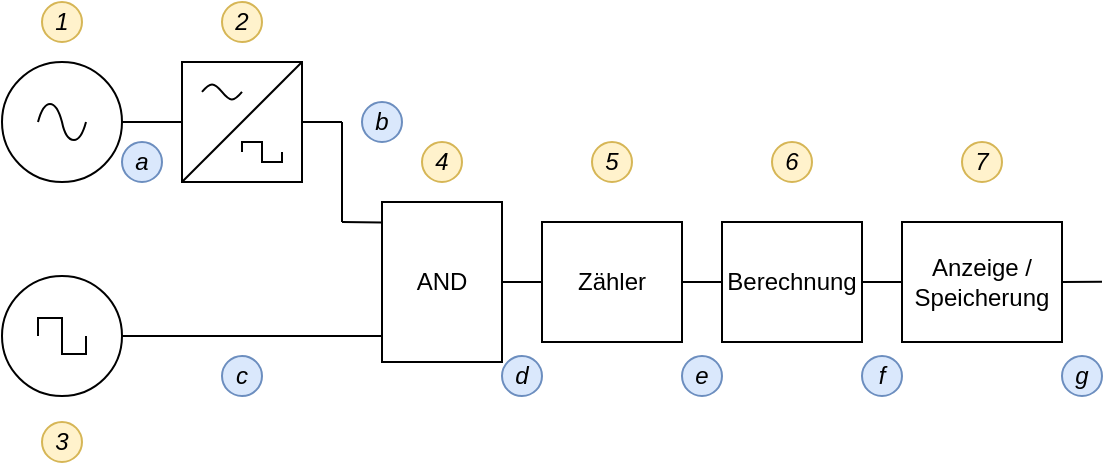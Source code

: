<mxfile version="20.4.0" type="device"><diagram id="jgb5gFXbiu7Pa227H2mF" name="Page-1"><mxGraphModel dx="539" dy="527" grid="1" gridSize="10" guides="1" tooltips="1" connect="1" arrows="1" fold="1" page="1" pageScale="1" pageWidth="583" pageHeight="413" math="0" shadow="0"><root><mxCell id="0"/><mxCell id="1" parent="0"/><mxCell id="YXAP4WkfTe88FFRrrOZD-14" style="edgeStyle=none;rounded=0;orthogonalLoop=1;jettySize=auto;html=1;exitX=1;exitY=0.5;exitDx=0;exitDy=0;endArrow=none;endFill=0;" edge="1" parent="1" source="YXAP4WkfTe88FFRrrOZD-5"><mxGeometry relative="1" as="geometry"><mxPoint x="190" y="100" as="targetPoint"/></mxGeometry></mxCell><mxCell id="YXAP4WkfTe88FFRrrOZD-5" value="" style="rounded=0;whiteSpace=wrap;html=1;fillColor=none;" vertex="1" parent="1"><mxGeometry x="110" y="70" width="60" height="60" as="geometry"/></mxCell><mxCell id="YXAP4WkfTe88FFRrrOZD-1" value="" style="pointerEvents=1;verticalLabelPosition=bottom;shadow=0;dashed=0;align=center;html=1;verticalAlign=top;shape=mxgraph.electrical.waveforms.square_wave;" vertex="1" parent="1"><mxGeometry x="140" y="110" width="20" height="10" as="geometry"/></mxCell><mxCell id="YXAP4WkfTe88FFRrrOZD-2" value="" style="pointerEvents=1;verticalLabelPosition=bottom;shadow=0;dashed=0;align=center;html=1;verticalAlign=top;shape=mxgraph.electrical.waveforms.sine_wave;" vertex="1" parent="1"><mxGeometry x="120" y="80" width="20" height="10" as="geometry"/></mxCell><mxCell id="YXAP4WkfTe88FFRrrOZD-3" value="" style="endArrow=none;html=1;rounded=0;entryX=1;entryY=0;entryDx=0;entryDy=0;exitX=0;exitY=1;exitDx=0;exitDy=0;" edge="1" parent="1" source="YXAP4WkfTe88FFRrrOZD-5" target="YXAP4WkfTe88FFRrrOZD-5"><mxGeometry width="50" height="50" relative="1" as="geometry"><mxPoint x="120" y="120" as="sourcePoint"/><mxPoint x="160" y="80" as="targetPoint"/></mxGeometry></mxCell><mxCell id="YXAP4WkfTe88FFRrrOZD-20" style="edgeStyle=none;rounded=0;orthogonalLoop=1;jettySize=auto;html=1;exitX=1;exitY=0.5;exitDx=0;exitDy=0;exitPerimeter=0;entryX=0;entryY=0.5;entryDx=0;entryDy=0;endArrow=none;endFill=0;" edge="1" parent="1" source="YXAP4WkfTe88FFRrrOZD-8" target="YXAP4WkfTe88FFRrrOZD-17"><mxGeometry relative="1" as="geometry"/></mxCell><mxCell id="YXAP4WkfTe88FFRrrOZD-8" value="" style="verticalLabelPosition=bottom;shadow=0;dashed=0;align=center;html=1;verticalAlign=top;shape=mxgraph.electrical.iec_logic_gates.and;fillColor=none;" vertex="1" parent="1"><mxGeometry x="210" y="140" width="60" height="80" as="geometry"/></mxCell><mxCell id="YXAP4WkfTe88FFRrrOZD-11" value="" style="edgeStyle=none;rounded=0;orthogonalLoop=1;jettySize=auto;html=1;entryX=0;entryY=0.5;entryDx=0;entryDy=0;endArrow=none;endFill=0;" edge="1" parent="1" source="YXAP4WkfTe88FFRrrOZD-9" target="YXAP4WkfTe88FFRrrOZD-5"><mxGeometry relative="1" as="geometry"/></mxCell><mxCell id="YXAP4WkfTe88FFRrrOZD-9" value="" style="pointerEvents=1;verticalLabelPosition=bottom;shadow=0;dashed=0;align=center;html=1;verticalAlign=top;shape=mxgraph.electrical.signal_sources.source;aspect=fixed;points=[[0.5,0,0],[1,0.5,0],[0.5,1,0],[0,0.5,0]];elSignalType=ac;fillColor=none;" vertex="1" parent="1"><mxGeometry x="20" y="70" width="60" height="60" as="geometry"/></mxCell><mxCell id="YXAP4WkfTe88FFRrrOZD-12" style="edgeStyle=none;rounded=0;orthogonalLoop=1;jettySize=auto;html=1;exitX=1;exitY=0.5;exitDx=0;exitDy=0;exitPerimeter=0;endArrow=none;endFill=0;" edge="1" parent="1" source="YXAP4WkfTe88FFRrrOZD-10"><mxGeometry relative="1" as="geometry"><mxPoint x="210" y="207" as="targetPoint"/></mxGeometry></mxCell><mxCell id="YXAP4WkfTe88FFRrrOZD-10" value="" style="pointerEvents=1;verticalLabelPosition=bottom;shadow=0;dashed=0;align=center;html=1;verticalAlign=top;shape=mxgraph.electrical.signal_sources.source;aspect=fixed;points=[[0.5,0,0],[1,0.5,0],[0.5,1,0],[0,0.5,0]];elSignalType=square;fillColor=none;" vertex="1" parent="1"><mxGeometry x="20" y="177" width="60" height="60" as="geometry"/></mxCell><mxCell id="YXAP4WkfTe88FFRrrOZD-15" value="" style="endArrow=none;html=1;rounded=0;" edge="1" parent="1"><mxGeometry width="50" height="50" relative="1" as="geometry"><mxPoint x="190" y="150" as="sourcePoint"/><mxPoint x="190" y="100" as="targetPoint"/></mxGeometry></mxCell><mxCell id="YXAP4WkfTe88FFRrrOZD-16" value="" style="endArrow=none;html=1;rounded=0;exitX=0;exitY=0.128;exitDx=0;exitDy=0;exitPerimeter=0;" edge="1" parent="1" source="YXAP4WkfTe88FFRrrOZD-8"><mxGeometry width="50" height="50" relative="1" as="geometry"><mxPoint x="330" y="480" as="sourcePoint"/><mxPoint x="190" y="150" as="targetPoint"/></mxGeometry></mxCell><mxCell id="YXAP4WkfTe88FFRrrOZD-21" style="edgeStyle=none;rounded=0;orthogonalLoop=1;jettySize=auto;html=1;exitX=1;exitY=0.5;exitDx=0;exitDy=0;entryX=0;entryY=0.5;entryDx=0;entryDy=0;endArrow=none;endFill=0;" edge="1" parent="1" source="YXAP4WkfTe88FFRrrOZD-17" target="YXAP4WkfTe88FFRrrOZD-18"><mxGeometry relative="1" as="geometry"/></mxCell><mxCell id="YXAP4WkfTe88FFRrrOZD-17" value="Zähler" style="rounded=0;whiteSpace=wrap;html=1;fillColor=none;" vertex="1" parent="1"><mxGeometry x="290" y="150" width="70" height="60" as="geometry"/></mxCell><mxCell id="YXAP4WkfTe88FFRrrOZD-22" style="edgeStyle=none;rounded=0;orthogonalLoop=1;jettySize=auto;html=1;exitX=1;exitY=0.5;exitDx=0;exitDy=0;entryX=0;entryY=0.5;entryDx=0;entryDy=0;endArrow=none;endFill=0;" edge="1" parent="1" source="YXAP4WkfTe88FFRrrOZD-18" target="YXAP4WkfTe88FFRrrOZD-19"><mxGeometry relative="1" as="geometry"/></mxCell><mxCell id="YXAP4WkfTe88FFRrrOZD-18" value="Berechnung" style="rounded=0;whiteSpace=wrap;html=1;fillColor=none;" vertex="1" parent="1"><mxGeometry x="380" y="150" width="70" height="60" as="geometry"/></mxCell><mxCell id="YXAP4WkfTe88FFRrrOZD-36" style="edgeStyle=none;rounded=0;orthogonalLoop=1;jettySize=auto;html=1;exitX=1;exitY=0.5;exitDx=0;exitDy=0;endArrow=none;endFill=0;" edge="1" parent="1" source="YXAP4WkfTe88FFRrrOZD-19"><mxGeometry relative="1" as="geometry"><mxPoint x="570" y="179.897" as="targetPoint"/></mxGeometry></mxCell><mxCell id="YXAP4WkfTe88FFRrrOZD-19" value="Anzeige / Speicherung" style="rounded=0;whiteSpace=wrap;html=1;fillColor=none;" vertex="1" parent="1"><mxGeometry x="470" y="150" width="80" height="60" as="geometry"/></mxCell><mxCell id="YXAP4WkfTe88FFRrrOZD-23" value="1" style="ellipse;whiteSpace=wrap;html=1;aspect=fixed;fillColor=#fff2cc;strokeColor=#d6b656;fontStyle=2" vertex="1" parent="1"><mxGeometry x="40" y="40" width="20" height="20" as="geometry"/></mxCell><mxCell id="YXAP4WkfTe88FFRrrOZD-24" value="2" style="ellipse;whiteSpace=wrap;html=1;aspect=fixed;fillColor=#fff2cc;strokeColor=#d6b656;fontStyle=2" vertex="1" parent="1"><mxGeometry x="130" y="40" width="20" height="20" as="geometry"/></mxCell><mxCell id="YXAP4WkfTe88FFRrrOZD-25" value="4" style="ellipse;whiteSpace=wrap;html=1;aspect=fixed;fillColor=#fff2cc;strokeColor=#d6b656;fontStyle=2" vertex="1" parent="1"><mxGeometry x="230" y="110" width="20" height="20" as="geometry"/></mxCell><mxCell id="YXAP4WkfTe88FFRrrOZD-26" value="&lt;div&gt;5&lt;/div&gt;" style="ellipse;whiteSpace=wrap;html=1;aspect=fixed;fillColor=#fff2cc;strokeColor=#d6b656;fontStyle=2" vertex="1" parent="1"><mxGeometry x="315" y="110" width="20" height="20" as="geometry"/></mxCell><mxCell id="YXAP4WkfTe88FFRrrOZD-27" value="6" style="ellipse;whiteSpace=wrap;html=1;aspect=fixed;fillColor=#fff2cc;strokeColor=#d6b656;fontStyle=2" vertex="1" parent="1"><mxGeometry x="405" y="110" width="20" height="20" as="geometry"/></mxCell><mxCell id="YXAP4WkfTe88FFRrrOZD-28" value="7" style="ellipse;whiteSpace=wrap;html=1;aspect=fixed;fillColor=#fff2cc;strokeColor=#d6b656;fontStyle=2" vertex="1" parent="1"><mxGeometry x="500" y="110" width="20" height="20" as="geometry"/></mxCell><mxCell id="YXAP4WkfTe88FFRrrOZD-29" value="3" style="ellipse;whiteSpace=wrap;html=1;aspect=fixed;fillColor=#fff2cc;strokeColor=#d6b656;fontStyle=2" vertex="1" parent="1"><mxGeometry x="40" y="250" width="20" height="20" as="geometry"/></mxCell><mxCell id="YXAP4WkfTe88FFRrrOZD-30" value="a" style="ellipse;whiteSpace=wrap;html=1;aspect=fixed;fillColor=#dae8fc;strokeColor=#6c8ebf;fontStyle=2" vertex="1" parent="1"><mxGeometry x="80" y="110" width="20" height="20" as="geometry"/></mxCell><mxCell id="YXAP4WkfTe88FFRrrOZD-31" value="b" style="ellipse;whiteSpace=wrap;html=1;aspect=fixed;fillColor=#dae8fc;strokeColor=#6c8ebf;fontStyle=2" vertex="1" parent="1"><mxGeometry x="200" y="90" width="20" height="20" as="geometry"/></mxCell><mxCell id="YXAP4WkfTe88FFRrrOZD-32" value="c" style="ellipse;whiteSpace=wrap;html=1;aspect=fixed;fillColor=#dae8fc;strokeColor=#6c8ebf;fontStyle=2" vertex="1" parent="1"><mxGeometry x="130" y="217" width="20" height="20" as="geometry"/></mxCell><mxCell id="YXAP4WkfTe88FFRrrOZD-33" value="d" style="ellipse;whiteSpace=wrap;html=1;aspect=fixed;fillColor=#dae8fc;strokeColor=#6c8ebf;fontStyle=2" vertex="1" parent="1"><mxGeometry x="270" y="217" width="20" height="20" as="geometry"/></mxCell><mxCell id="YXAP4WkfTe88FFRrrOZD-34" value="e" style="ellipse;whiteSpace=wrap;html=1;aspect=fixed;fillColor=#dae8fc;strokeColor=#6c8ebf;fontStyle=2" vertex="1" parent="1"><mxGeometry x="360" y="217" width="20" height="20" as="geometry"/></mxCell><mxCell id="YXAP4WkfTe88FFRrrOZD-35" value="f" style="ellipse;whiteSpace=wrap;html=1;aspect=fixed;fillColor=#dae8fc;strokeColor=#6c8ebf;fontStyle=2" vertex="1" parent="1"><mxGeometry x="450" y="217" width="20" height="20" as="geometry"/></mxCell><mxCell id="YXAP4WkfTe88FFRrrOZD-37" value="g" style="ellipse;whiteSpace=wrap;html=1;aspect=fixed;fillColor=#dae8fc;strokeColor=#6c8ebf;fontStyle=2" vertex="1" parent="1"><mxGeometry x="550" y="217" width="20" height="20" as="geometry"/></mxCell></root></mxGraphModel></diagram></mxfile>